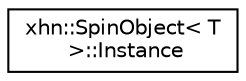 digraph "Graphical Class Hierarchy"
{
  edge [fontname="Helvetica",fontsize="10",labelfontname="Helvetica",labelfontsize="10"];
  node [fontname="Helvetica",fontsize="10",shape=record];
  rankdir="LR";
  Node1 [label="xhn::SpinObject\< T\l \>::Instance",height=0.2,width=0.4,color="black", fillcolor="white", style="filled",URL="$classxhn_1_1_spin_object_1_1_instance.html"];
}
